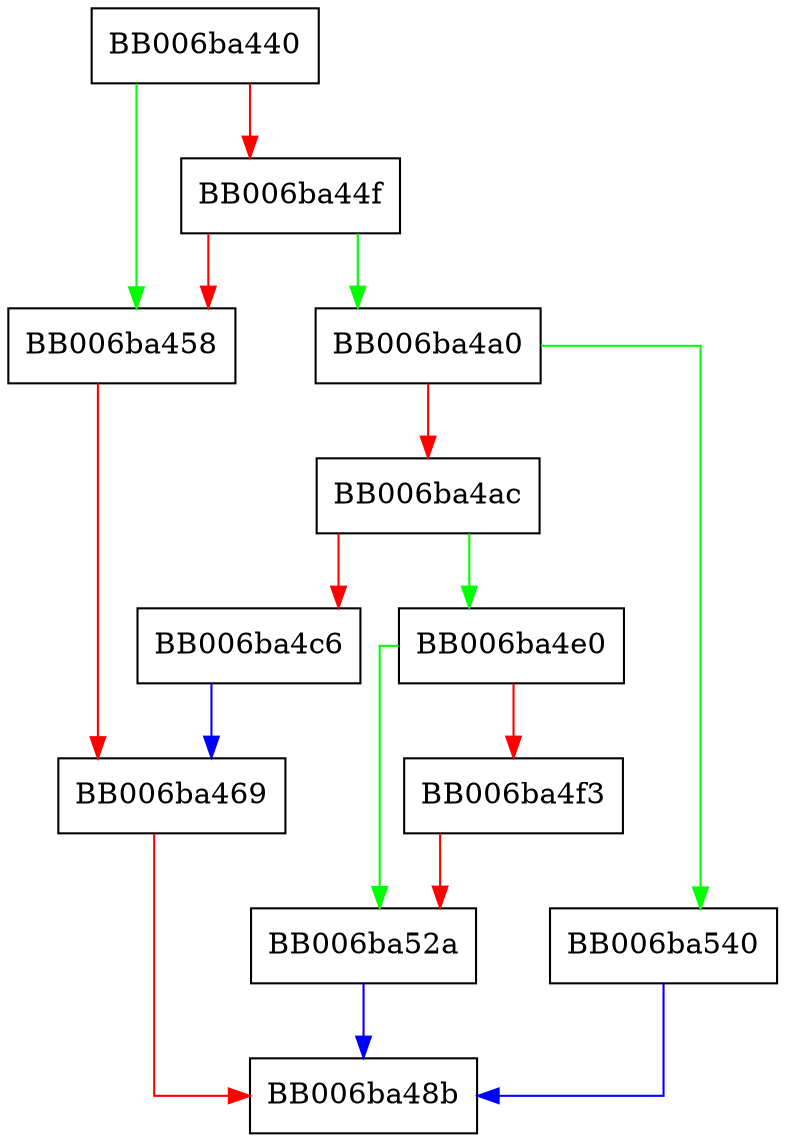 digraph dh_to_type_specific_params_pem_encode {
  node [shape="box"];
  graph [splines=ortho];
  BB006ba440 -> BB006ba458 [color="green"];
  BB006ba440 -> BB006ba44f [color="red"];
  BB006ba44f -> BB006ba4a0 [color="green"];
  BB006ba44f -> BB006ba458 [color="red"];
  BB006ba458 -> BB006ba469 [color="red"];
  BB006ba469 -> BB006ba48b [color="red"];
  BB006ba4a0 -> BB006ba540 [color="green"];
  BB006ba4a0 -> BB006ba4ac [color="red"];
  BB006ba4ac -> BB006ba4e0 [color="green"];
  BB006ba4ac -> BB006ba4c6 [color="red"];
  BB006ba4c6 -> BB006ba469 [color="blue"];
  BB006ba4e0 -> BB006ba52a [color="green"];
  BB006ba4e0 -> BB006ba4f3 [color="red"];
  BB006ba4f3 -> BB006ba52a [color="red"];
  BB006ba52a -> BB006ba48b [color="blue"];
  BB006ba540 -> BB006ba48b [color="blue"];
}